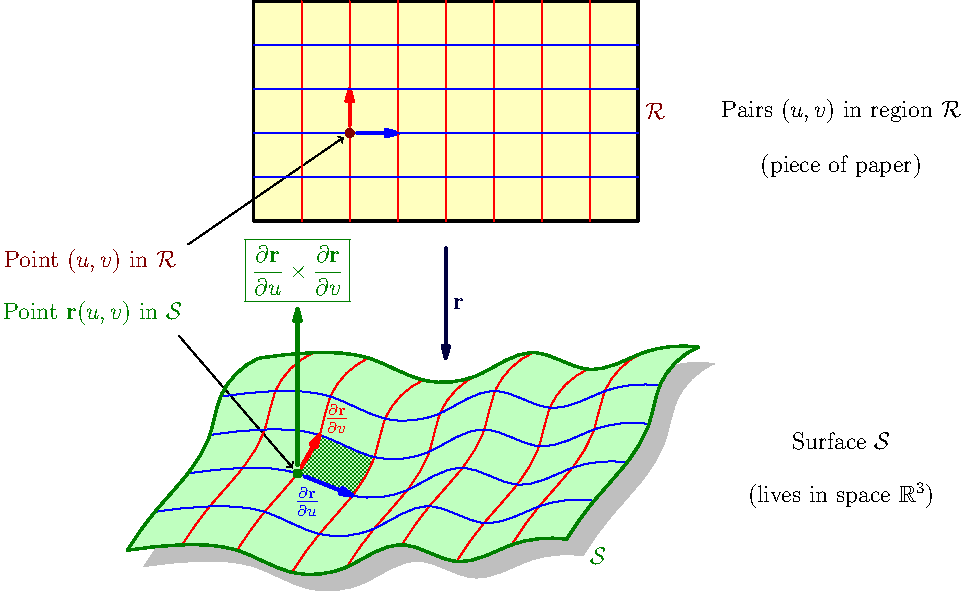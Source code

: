 size(17cm);
usepackage("amsmath");
usepackage("amssymb");

import patterns;
add("hatch",crosshatch(1.5pt, deepgreen));

pair D = (2.4,3.5);
pair A = (0,0);
pair B = (8,0.2);
pair C = D+B-A;

pair[] Xs = { (1,0.1), (2,0), (3,-0.4), (4,-0.3), (5,0.1), (6,-0.2), (7,0.1) };
pair[] Ys = { (1.7,2.8), (1.5,2.1), (1.1,1.4), (0.5,0.7) };

guide g = A;
for (int i=0; i<Xs.length; ++i) { g = g..Xs[i]; }
path south_border = g..B;

guide g = D;
for (int i=0; i<Ys.length; ++i) { g = g..Ys[i]; }
path west_border = g..A;

path surf = west_border--south_border--(shift(B-A)*reverse(west_border))--(shift(D-A)*reverse(south_border))--cycle;

// Shadow
fill(shift(0.3,-0.3)*surf, mediumgrey);
// Surface itself
fill(surf, palegreen);

// Map
real a = 2.3, b = 6, c = 9.3, d = 10;
filldraw(box((a,b),(c,d)), paleyellow, black+1.2);

// Labeled point inside the surface
real w = (c-a)/(Xs.length+1);
real h = (d-b)/(Ys.length+1);
pair P = (a+2*w,b+2*h);
pair Q = Xs[1]+Ys[2]-A;
pair Pl = (1,5.5);
pair Ql = (0.86,4);

label("Point $(u,v)$ in $\mathcal{R}$", Pl, dir(Pl-P), brown);
label("Point $\mathbf{r}(u,v)$ in $\mathcal{S}$", Ql, dir(Ql-Q), deepgreen);
draw(Pl--P, EndArrow(TeXHead), Margins);
draw(Ql--Q, EndArrow(TeXHead), Margins);

fill(
  shift(Ys[2])*subpath(south_border, 2, 3)
  --shift(Xs[2])*subpath(west_border, 3, 2)
  --shift(Ys[1])*subpath(south_border, 3, 2)
  --shift(Xs[1])*subpath(west_border, 2, 3)
  --cycle, pattern("hatch"));

for (int i=0; i<Xs.length; ++i) { draw(shift(Xs[i])*west_border, red); }
for (int i=0; i<Ys.length; ++i) { draw(shift(Ys[i])*south_border, blue); }
draw(surf, deepgreen + 1.2);

pair Qu = Q+Xs[2]-Xs[1];
pair Qv = Q+Ys[1]-Ys[2];
draw(P--(P+(w,0)), blue+1.6, EndArrow(6), BeginMargin);
draw(P--(P+(0,h)), red+1.6, EndArrow(6), BeginMargin);
draw(Q--Qu, blue+1.6, EndArrow(6), BeginMargin);
draw(Q--Qv, red+1.6, EndArrow(6), BeginMargin);

for (int i=1; i<=Xs.length; ++i) {
  draw((a+w*i,b)--(a+w*i,d), red);
}
for (int i=1; i<=Ys.length; ++i) {
  draw((a,b+h*i)--(c,b+h*i), blue);
}

draw(((a+c)/2, 5.5)--((a+c)/2, 3.5), darkblue + 1.5, EndArrow(6));
label("$\mathbf{r}$", ((a+c)/2, 4.5), dir(0), darkblue);
label("$\mathcal{R}$", (c,(b+d)/2), dir(0), brown);

label("Pairs $(u,v)$ in region $\mathcal{R}$", (13, 8));
label("(piece of paper)", (13, 7));

label("Surface $\mathcal{S}$", (13, 2));
label("(lives in space $\mathbb{R}^3$)", (13, 1));
label("$\mathcal{S}$", shift(0.3,-0.3)*B, dir(0), deepgreen);

pair Qc = Q+(0,3);
draw(Q--Qc, deepgreen + 1.6, EndArrow(6), BeginMargin);
label("$\boxed{\frac{\partial \mathbf{r}}{\partial u} \times \frac{\partial \mathbf{r}}{\partial v}}$", Qc, dir(90), deepgreen);

dotfactor *= 1.5;
dot(P, brown);
dot(Q, deepgreen);

label("$\frac{\partial \mathbf{r}}{\partial u}$", midpoint(Q--Qu), dir(220), blue);
label("$\frac{\partial \mathbf{r}}{\partial v}$", Qv, dir(40), red);
